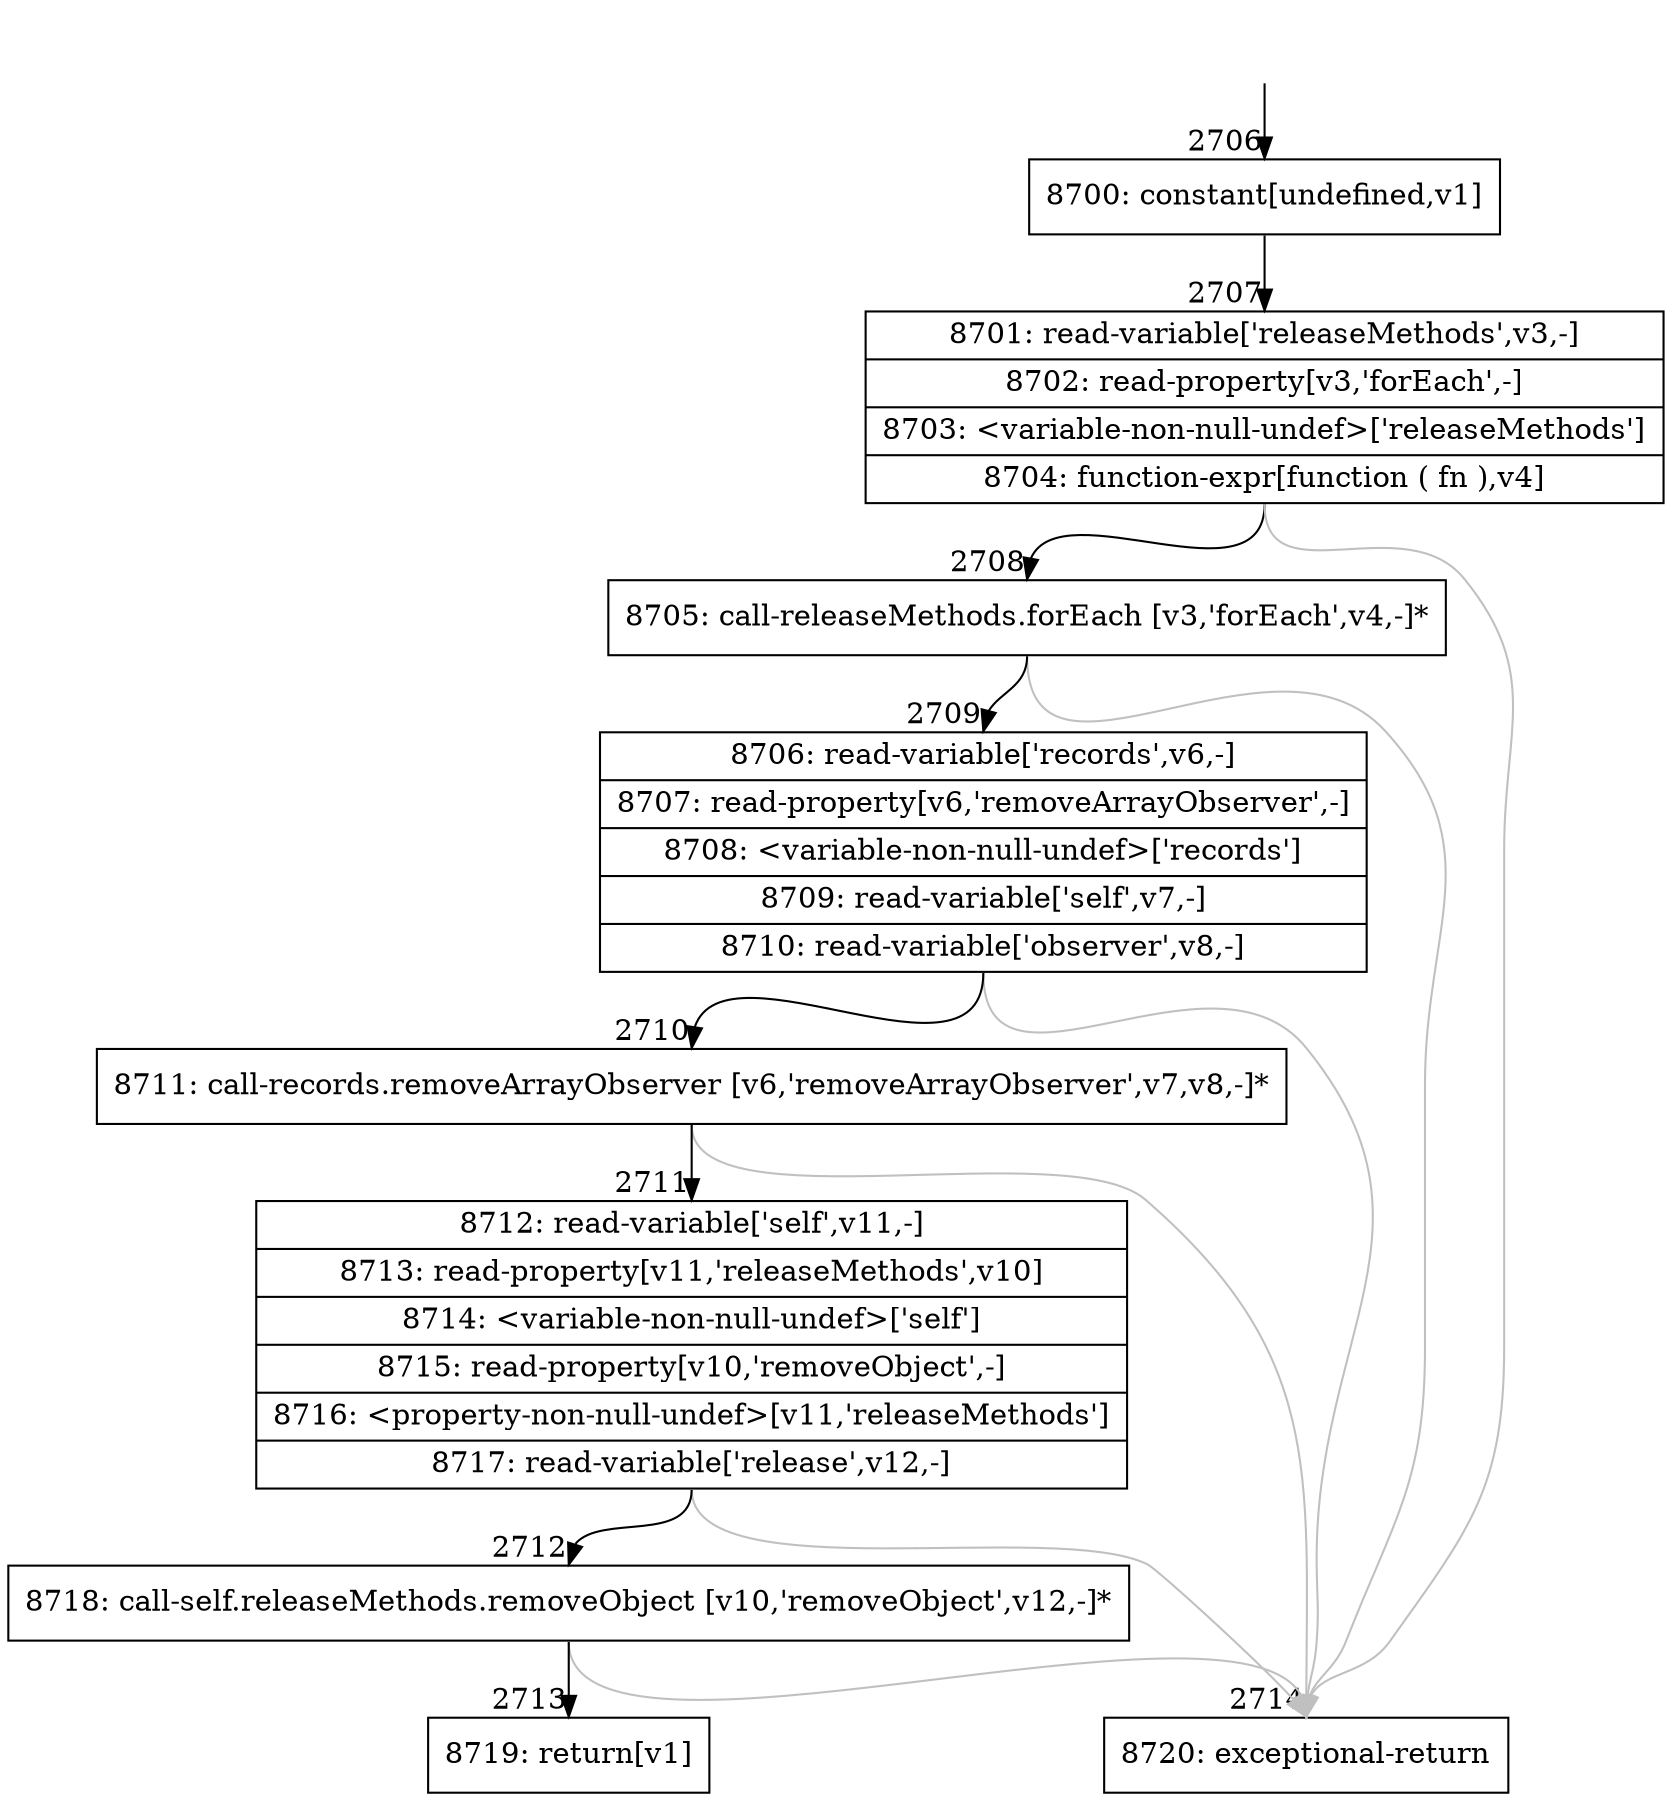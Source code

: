 digraph {
rankdir="TD"
BB_entry212[shape=none,label=""];
BB_entry212 -> BB2706 [tailport=s, headport=n, headlabel="    2706"]
BB2706 [shape=record label="{8700: constant[undefined,v1]}" ] 
BB2706 -> BB2707 [tailport=s, headport=n, headlabel="      2707"]
BB2707 [shape=record label="{8701: read-variable['releaseMethods',v3,-]|8702: read-property[v3,'forEach',-]|8703: \<variable-non-null-undef\>['releaseMethods']|8704: function-expr[function ( fn ),v4]}" ] 
BB2707 -> BB2708 [tailport=s, headport=n, headlabel="      2708"]
BB2707 -> BB2714 [tailport=s, headport=n, color=gray, headlabel="      2714"]
BB2708 [shape=record label="{8705: call-releaseMethods.forEach [v3,'forEach',v4,-]*}" ] 
BB2708 -> BB2709 [tailport=s, headport=n, headlabel="      2709"]
BB2708 -> BB2714 [tailport=s, headport=n, color=gray]
BB2709 [shape=record label="{8706: read-variable['records',v6,-]|8707: read-property[v6,'removeArrayObserver',-]|8708: \<variable-non-null-undef\>['records']|8709: read-variable['self',v7,-]|8710: read-variable['observer',v8,-]}" ] 
BB2709 -> BB2710 [tailport=s, headport=n, headlabel="      2710"]
BB2709 -> BB2714 [tailport=s, headport=n, color=gray]
BB2710 [shape=record label="{8711: call-records.removeArrayObserver [v6,'removeArrayObserver',v7,v8,-]*}" ] 
BB2710 -> BB2711 [tailport=s, headport=n, headlabel="      2711"]
BB2710 -> BB2714 [tailport=s, headport=n, color=gray]
BB2711 [shape=record label="{8712: read-variable['self',v11,-]|8713: read-property[v11,'releaseMethods',v10]|8714: \<variable-non-null-undef\>['self']|8715: read-property[v10,'removeObject',-]|8716: \<property-non-null-undef\>[v11,'releaseMethods']|8717: read-variable['release',v12,-]}" ] 
BB2711 -> BB2712 [tailport=s, headport=n, headlabel="      2712"]
BB2711 -> BB2714 [tailport=s, headport=n, color=gray]
BB2712 [shape=record label="{8718: call-self.releaseMethods.removeObject [v10,'removeObject',v12,-]*}" ] 
BB2712 -> BB2713 [tailport=s, headport=n, headlabel="      2713"]
BB2712 -> BB2714 [tailport=s, headport=n, color=gray]
BB2713 [shape=record label="{8719: return[v1]}" ] 
BB2714 [shape=record label="{8720: exceptional-return}" ] 
//#$~ 4506
}
